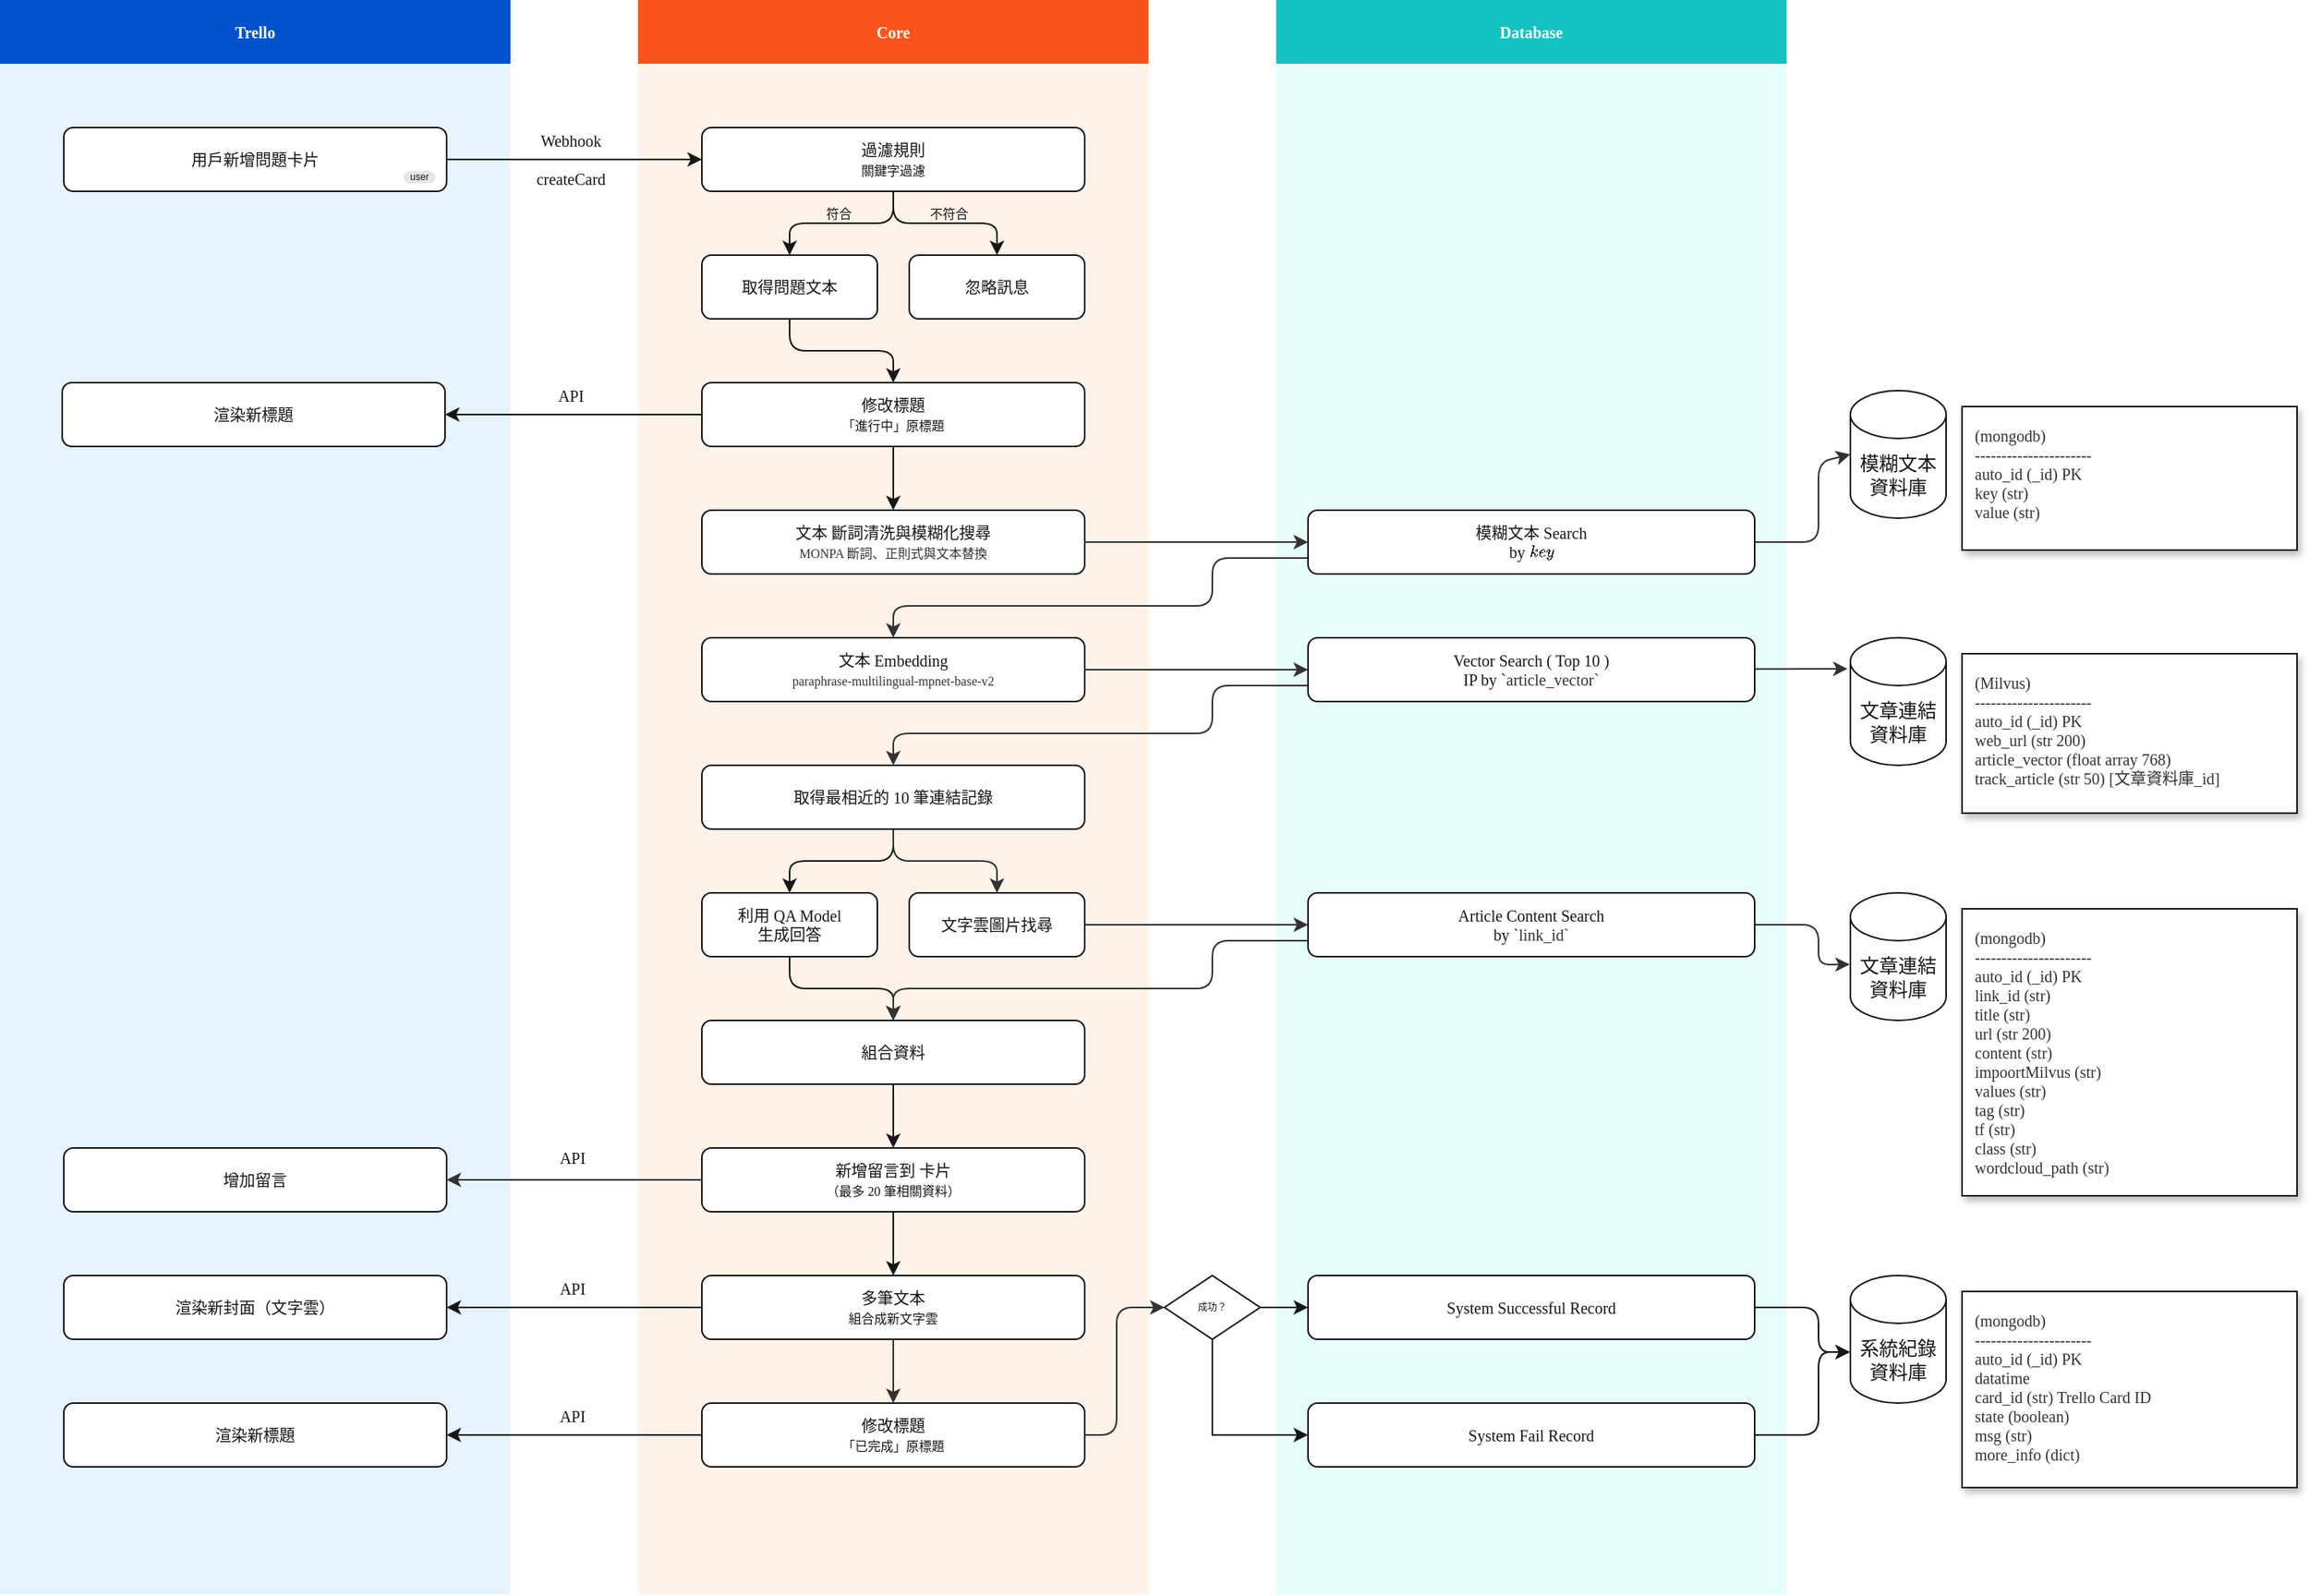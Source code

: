 <mxfile>
    <diagram name="第 1 页" id="9sm9V-_68C3-Qy4svXuR">
        <mxGraphModel dx="294" dy="296" grid="1" gridSize="10" guides="1" tooltips="1" connect="1" arrows="1" fold="1" page="1" pageScale="1" pageWidth="827" pageHeight="1169" background="#ffffff" math="0" shadow="0">
            <root>
                <mxCell id="0"/>
                <mxCell id="1" parent="0"/>
                <mxCell id="V8K_3CjFL63me8gpBaYt-1" value="" style="rounded=0;whiteSpace=wrap;html=1;fillColor=#e6f4ff;strokeColor=none;fontFamily=Verdana;fontSize=10;" parent="1" vertex="1">
                    <mxGeometry x="40" y="80" width="320" height="960" as="geometry"/>
                </mxCell>
                <mxCell id="V8K_3CjFL63me8gpBaYt-7" value="用戶新增問題卡片" style="rounded=1;whiteSpace=wrap;html=1;fontFamily=Verdana;fontSize=10;fillColor=#FFFFFF;strokeColor=#171717;fontColor=#171717;" parent="V8K_3CjFL63me8gpBaYt-1" vertex="1">
                    <mxGeometry x="40" y="40" width="240" height="40" as="geometry"/>
                </mxCell>
                <mxCell id="39" value="user" style="rounded=1;whiteSpace=wrap;html=1;fontSize=6;fontColor=#171717;fillColor=#E6E6E6;arcSize=50;strokeColor=none;verticalAlign=top;spacing=-5;horizontal=1;" vertex="1" parent="V8K_3CjFL63me8gpBaYt-1">
                    <mxGeometry x="253" y="67.5" width="20" height="7.5" as="geometry"/>
                </mxCell>
                <mxCell id="V8K_3CjFL63me8gpBaYt-2" value="Trello" style="rounded=0;whiteSpace=wrap;html=1;strokeColor=none;fillColor=#0052CC;fontStyle=1;fontColor=#ffffff;fontFamily=Verdana;fontSize=10;" parent="1" vertex="1">
                    <mxGeometry x="40" y="40" width="320" height="40" as="geometry"/>
                </mxCell>
                <mxCell id="V8K_3CjFL63me8gpBaYt-3" value="Core" style="rounded=0;whiteSpace=wrap;html=1;strokeColor=none;fillColor=#FA541C;fontStyle=1;fontColor=#FFFFFF;fontFamily=Verdana;fontSize=10;" parent="1" vertex="1">
                    <mxGeometry x="440" y="40" width="320" height="40" as="geometry"/>
                </mxCell>
                <mxCell id="V8K_3CjFL63me8gpBaYt-4" value="" style="rounded=0;whiteSpace=wrap;html=1;fillColor=#fff2e8;strokeColor=none;fontFamily=Verdana;fontSize=10;" parent="1" vertex="1">
                    <mxGeometry x="440" y="80" width="320" height="960" as="geometry"/>
                </mxCell>
                <mxCell id="V8K_3CjFL63me8gpBaYt-5" value="Database" style="rounded=0;whiteSpace=wrap;html=1;fontStyle=1;fontColor=#FFFFFF;fillColor=#13c2c2;strokeColor=none;fontFamily=Verdana;fontSize=10;" parent="1" vertex="1">
                    <mxGeometry x="840" y="40" width="320" height="40" as="geometry"/>
                </mxCell>
                <mxCell id="V8K_3CjFL63me8gpBaYt-6" value="" style="rounded=0;whiteSpace=wrap;html=1;fillColor=#e6fffb;strokeColor=none;fontFamily=Verdana;fontSize=10;" parent="1" vertex="1">
                    <mxGeometry x="840" y="80" width="320" height="960" as="geometry"/>
                </mxCell>
                <mxCell id="V8K_3CjFL63me8gpBaYt-9" value="" style="edgeStyle=orthogonalEdgeStyle;rounded=0;orthogonalLoop=1;jettySize=auto;html=1;fontFamily=Verdana;fontSize=10;strokeColor=#171717;entryX=0;entryY=0.5;entryDx=0;entryDy=0;" parent="1" source="V8K_3CjFL63me8gpBaYt-7" target="48" edge="1">
                    <mxGeometry relative="1" as="geometry"/>
                </mxCell>
                <mxCell id="V8K_3CjFL63me8gpBaYt-11" style="edgeStyle=orthogonalEdgeStyle;rounded=1;orthogonalLoop=1;jettySize=auto;html=1;fontFamily=Verdana;fontSize=10;strokeColor=#171717;entryX=0.5;entryY=0;entryDx=0;entryDy=0;" parent="1" source="V8K_3CjFL63me8gpBaYt-8" target="41" edge="1">
                    <mxGeometry relative="1" as="geometry"/>
                </mxCell>
                <mxCell id="V8K_3CjFL63me8gpBaYt-8" value="取得問題文本" style="whiteSpace=wrap;html=1;rounded=1;fontFamily=Verdana;fontSize=10;fillColor=#FFFFFF;strokeColor=#171717;fontColor=#171717;" parent="1" vertex="1">
                    <mxGeometry x="480" y="200" width="110" height="40" as="geometry"/>
                </mxCell>
                <mxCell id="16" style="edgeStyle=none;rounded=1;html=1;entryX=0;entryY=0.5;entryDx=0;entryDy=0;strokeColor=#333333;" parent="1" source="V8K_3CjFL63me8gpBaYt-10" target="V8K_3CjFL63me8gpBaYt-28" edge="1">
                    <mxGeometry relative="1" as="geometry"/>
                </mxCell>
                <mxCell id="V8K_3CjFL63me8gpBaYt-10" value="文本 Embedding&lt;br style=&quot;font-size: 10px;&quot;&gt;&lt;font color=&quot;#333333&quot; style=&quot;font-size: 8px;&quot;&gt;paraphrase-multilingual-mpnet-base-v2&lt;/font&gt;" style="whiteSpace=wrap;html=1;rounded=1;fontFamily=Verdana;fontSize=10;fillColor=#FFFFFF;strokeColor=#171717;fontColor=#171717;" parent="1" vertex="1">
                    <mxGeometry x="480" y="440" width="240" height="40" as="geometry"/>
                </mxCell>
                <mxCell id="V8K_3CjFL63me8gpBaYt-19" style="edgeStyle=orthogonalEdgeStyle;rounded=1;orthogonalLoop=1;jettySize=auto;html=1;fontFamily=Verdana;fontSize=10;strokeColor=#171717;" parent="1" source="V8K_3CjFL63me8gpBaYt-14" target="V8K_3CjFL63me8gpBaYt-17" edge="1">
                    <mxGeometry relative="1" as="geometry"/>
                </mxCell>
                <mxCell id="11" style="edgeStyle=none;rounded=1;html=1;entryX=0.5;entryY=0;entryDx=0;entryDy=0;strokeColor=#333333;" parent="1" source="V8K_3CjFL63me8gpBaYt-14" target="V8K_3CjFL63me8gpBaYt-18" edge="1">
                    <mxGeometry relative="1" as="geometry">
                        <Array as="points">
                            <mxPoint x="600" y="580"/>
                            <mxPoint x="665" y="580"/>
                        </Array>
                    </mxGeometry>
                </mxCell>
                <mxCell id="12" style="edgeStyle=none;rounded=1;html=1;strokeColor=#333333;entryX=0;entryY=0.5;entryDx=0;entryDy=0;exitX=1;exitY=0.5;exitDx=0;exitDy=0;" parent="1" source="V8K_3CjFL63me8gpBaYt-18" target="3X4MqjeO4IpV3ZYWQY2A-2" edge="1">
                    <mxGeometry relative="1" as="geometry">
                        <Array as="points">
                            <mxPoint x="790" y="620"/>
                        </Array>
                    </mxGeometry>
                </mxCell>
                <mxCell id="V8K_3CjFL63me8gpBaYt-14" value="取得最相近的 10 筆連結記錄" style="whiteSpace=wrap;html=1;rounded=1;fontFamily=Verdana;fontSize=10;fillColor=#FFFFFF;strokeColor=#171717;fontColor=#171717;" parent="1" vertex="1">
                    <mxGeometry x="480" y="520" width="240" height="40" as="geometry"/>
                </mxCell>
                <mxCell id="V8K_3CjFL63me8gpBaYt-24" style="edgeStyle=orthogonalEdgeStyle;rounded=1;orthogonalLoop=1;jettySize=auto;html=1;fontFamily=Verdana;fontSize=10;strokeColor=#171717;" parent="1" source="V8K_3CjFL63me8gpBaYt-17" target="V8K_3CjFL63me8gpBaYt-21" edge="1">
                    <mxGeometry relative="1" as="geometry"/>
                </mxCell>
                <mxCell id="V8K_3CjFL63me8gpBaYt-17" value="利用 QA Model &lt;br style=&quot;font-size: 10px;&quot;&gt;生成回答" style="whiteSpace=wrap;html=1;rounded=1;fontFamily=Verdana;fontSize=10;fillColor=#FFFFFF;strokeColor=#171717;fontColor=#171717;" parent="1" vertex="1">
                    <mxGeometry x="480" y="600" width="110" height="40" as="geometry"/>
                </mxCell>
                <mxCell id="V8K_3CjFL63me8gpBaYt-18" value="文字雲圖片找尋" style="whiteSpace=wrap;html=1;rounded=1;fontFamily=Verdana;fontSize=10;fillColor=#FFFFFF;strokeColor=#171717;fontColor=#171717;" parent="1" vertex="1">
                    <mxGeometry x="610" y="600" width="110" height="40" as="geometry"/>
                </mxCell>
                <mxCell id="V8K_3CjFL63me8gpBaYt-23" style="edgeStyle=orthogonalEdgeStyle;rounded=1;orthogonalLoop=1;jettySize=auto;html=1;entryX=0.5;entryY=0;entryDx=0;entryDy=0;fontFamily=Verdana;fontSize=10;strokeColor=#171717;" parent="1" source="V8K_3CjFL63me8gpBaYt-21" target="V8K_3CjFL63me8gpBaYt-22" edge="1">
                    <mxGeometry relative="1" as="geometry"/>
                </mxCell>
                <mxCell id="V8K_3CjFL63me8gpBaYt-21" value="組合資料" style="whiteSpace=wrap;html=1;rounded=1;fontFamily=Verdana;fontSize=10;fillColor=#FFFFFF;strokeColor=#171717;fontColor=#171717;" parent="1" vertex="1">
                    <mxGeometry x="480" y="680" width="240" height="40" as="geometry"/>
                </mxCell>
                <mxCell id="V8K_3CjFL63me8gpBaYt-27" style="edgeStyle=orthogonalEdgeStyle;rounded=0;orthogonalLoop=1;jettySize=auto;html=1;fontFamily=Verdana;fontSize=10;strokeColor=#171717;" parent="1" source="V8K_3CjFL63me8gpBaYt-22" target="V8K_3CjFL63me8gpBaYt-26" edge="1">
                    <mxGeometry relative="1" as="geometry"/>
                </mxCell>
                <mxCell id="3" style="edgeStyle=none;rounded=1;html=1;entryX=1;entryY=0.5;entryDx=0;entryDy=0;exitX=0;exitY=0.5;exitDx=0;exitDy=0;strokeColor=#333333;" parent="1" source="V8K_3CjFL63me8gpBaYt-22" target="V8K_3CjFL63me8gpBaYt-38" edge="1">
                    <mxGeometry relative="1" as="geometry">
                        <Array as="points">
                            <mxPoint x="400" y="780"/>
                        </Array>
                    </mxGeometry>
                </mxCell>
                <mxCell id="V8K_3CjFL63me8gpBaYt-22" value="新增留言到 卡片&lt;br style=&quot;font-size: 10px;&quot;&gt;&lt;font style=&quot;font-size: 8px;&quot;&gt;（最多 20 筆相關資料）&lt;/font&gt;" style="whiteSpace=wrap;html=1;rounded=1;fontFamily=Verdana;fontSize=10;fillColor=#FFFFFF;strokeColor=#171717;fontColor=#171717;" parent="1" vertex="1">
                    <mxGeometry x="480" y="760" width="240" height="40" as="geometry"/>
                </mxCell>
                <mxCell id="V8K_3CjFL63me8gpBaYt-36" style="edgeStyle=orthogonalEdgeStyle;rounded=1;orthogonalLoop=1;jettySize=auto;html=1;fontFamily=Verdana;fontSize=10;strokeColor=#171717;entryX=1;entryY=0.5;entryDx=0;entryDy=0;" parent="1" source="V8K_3CjFL63me8gpBaYt-26" target="V8K_3CjFL63me8gpBaYt-35" edge="1">
                    <mxGeometry relative="1" as="geometry">
                        <Array as="points">
                            <mxPoint x="320" y="860"/>
                        </Array>
                    </mxGeometry>
                </mxCell>
                <mxCell id="29" style="edgeStyle=none;rounded=1;html=1;entryX=0.5;entryY=0;entryDx=0;entryDy=0;strokeColor=#333333;" edge="1" parent="1" source="V8K_3CjFL63me8gpBaYt-26" target="24">
                    <mxGeometry relative="1" as="geometry"/>
                </mxCell>
                <mxCell id="V8K_3CjFL63me8gpBaYt-26" value="&lt;div&gt;多筆文本&lt;/div&gt;&lt;div&gt;&lt;font style=&quot;font-size: 8px;&quot;&gt;組合成新文字雲&lt;/font&gt;&lt;/div&gt;" style="whiteSpace=wrap;html=1;rounded=1;fontFamily=Verdana;fontSize=10;fillColor=#FFFFFF;strokeColor=#171717;fontColor=#171717;" parent="1" vertex="1">
                    <mxGeometry x="480" y="840" width="240" height="40" as="geometry"/>
                </mxCell>
                <mxCell id="17" style="edgeStyle=none;rounded=1;html=1;exitX=0;exitY=0.75;exitDx=0;exitDy=0;entryX=0.5;entryY=0;entryDx=0;entryDy=0;strokeColor=#333333;" parent="1" source="V8K_3CjFL63me8gpBaYt-28" target="V8K_3CjFL63me8gpBaYt-14" edge="1">
                    <mxGeometry relative="1" as="geometry">
                        <Array as="points">
                            <mxPoint x="800" y="470"/>
                            <mxPoint x="800" y="500"/>
                            <mxPoint x="600" y="500"/>
                        </Array>
                    </mxGeometry>
                </mxCell>
                <mxCell id="21" style="edgeStyle=none;rounded=1;html=1;strokeColor=#333333;entryX=-0.029;entryY=0.243;entryDx=0;entryDy=0;entryPerimeter=0;" parent="1" source="V8K_3CjFL63me8gpBaYt-28" target="13" edge="1">
                    <mxGeometry relative="1" as="geometry">
                        <mxPoint x="1180" y="460" as="targetPoint"/>
                    </mxGeometry>
                </mxCell>
                <mxCell id="V8K_3CjFL63me8gpBaYt-28" value="Vector Search ( Top 10 )&lt;br&gt;IP by `&lt;span style=&quot;color: rgb(51, 51, 51); text-align: left;&quot;&gt;article_vector`&lt;/span&gt;" style="whiteSpace=wrap;html=1;rounded=1;fontFamily=Verdana;fontSize=10;fillColor=#FFFFFF;strokeColor=#171717;fontColor=#171717;" parent="1" vertex="1">
                    <mxGeometry x="860" y="440" width="280" height="40" as="geometry"/>
                </mxCell>
                <mxCell id="V8K_3CjFL63me8gpBaYt-31" value="(mongodb)&lt;br&gt;----------------------&lt;br&gt;auto_id&lt;font&gt; (_id) PK&lt;/font&gt;&lt;br&gt;key&lt;font&gt; (str)&lt;/font&gt;&lt;br&gt;value&lt;font&gt; (str)&lt;/font&gt;&lt;font&gt;&lt;br&gt;&lt;/font&gt;" style="whiteSpace=wrap;html=1;rounded=0;fontFamily=Verdana;fontSize=10;align=left;spacingLeft=8;spacing=0;spacingTop=8;verticalAlign=top;shadow=1;fillColor=#FFFFFF;fontColor=#333333;strokeColor=#171717;" parent="1" vertex="1">
                    <mxGeometry x="1270" y="295" width="210" height="90" as="geometry"/>
                </mxCell>
                <mxCell id="V8K_3CjFL63me8gpBaYt-34" value="Webhook&lt;br&gt;&lt;br&gt;createCard" style="text;html=1;align=center;verticalAlign=middle;whiteSpace=wrap;rounded=0;fontFamily=Verdana;fontSize=10;fontColor=#171717;" parent="1" vertex="1">
                    <mxGeometry x="368" y="125" width="60" height="30" as="geometry"/>
                </mxCell>
                <mxCell id="V8K_3CjFL63me8gpBaYt-35" value="渲染新封面（文字雲）" style="whiteSpace=wrap;html=1;rounded=1;fontFamily=Verdana;fontSize=10;fillColor=#FFFFFF;strokeColor=#171717;fontColor=#171717;" parent="1" vertex="1">
                    <mxGeometry x="80" y="840" width="240" height="40" as="geometry"/>
                </mxCell>
                <mxCell id="V8K_3CjFL63me8gpBaYt-37" value="API&lt;br&gt;&lt;br&gt;&amp;nbsp;" style="text;html=1;strokeColor=none;fillColor=none;align=center;verticalAlign=middle;whiteSpace=wrap;rounded=0;fontFamily=Verdana;fontSize=10;fontColor=#171717;" parent="1" vertex="1">
                    <mxGeometry x="369" y="845" width="60" height="30" as="geometry"/>
                </mxCell>
                <mxCell id="V8K_3CjFL63me8gpBaYt-38" value="增加留言" style="whiteSpace=wrap;html=1;rounded=1;fontFamily=Verdana;fontSize=10;fillColor=#FFFFFF;strokeColor=#171717;fontColor=#171717;" parent="1" vertex="1">
                    <mxGeometry x="80" y="760" width="240" height="40" as="geometry"/>
                </mxCell>
                <mxCell id="V8K_3CjFL63me8gpBaYt-43" value="(mongodb)&lt;br&gt;----------------------&lt;br&gt;auto_id&lt;font&gt; (_id) PK&lt;br&gt;&lt;/font&gt;link_id&amp;nbsp;(str)&lt;br&gt;title&amp;nbsp;(str)&lt;br&gt;url&lt;font&gt; (str 200)&lt;/font&gt;&lt;br&gt;content&amp;nbsp;&lt;font&gt;(str)&lt;/font&gt;&lt;br&gt;impoortMilvus&amp;nbsp;&lt;font&gt;(str)&lt;/font&gt;&lt;br&gt;values&amp;nbsp;&lt;font&gt;(str)&lt;/font&gt;&lt;br&gt;tag&amp;nbsp;&lt;font&gt;(str)&lt;/font&gt;&lt;br&gt;tf&amp;nbsp;&lt;font&gt;(str)&lt;/font&gt;&lt;br&gt;class&amp;nbsp;&lt;font&gt;(str)&lt;/font&gt;&lt;br&gt;wordcloud_path&lt;font style=&quot;border-color: var(--border-color);&quot;&gt;&amp;nbsp;(str)&lt;/font&gt;&lt;font&gt;&lt;br&gt;&lt;/font&gt;" style="whiteSpace=wrap;html=1;rounded=0;fontFamily=Verdana;fontSize=10;spacingLeft=8;align=left;verticalAlign=top;spacingTop=8;spacing=0;glass=0;shadow=1;fillColor=#FFFFFF;fontColor=#333333;strokeColor=#171717;" parent="1" vertex="1">
                    <mxGeometry x="1270" y="610" width="210" height="180" as="geometry"/>
                </mxCell>
                <mxCell id="20" style="edgeStyle=none;rounded=1;html=1;entryX=-0.007;entryY=0.561;entryDx=0;entryDy=0;entryPerimeter=0;strokeColor=#333333;exitX=1;exitY=0.5;exitDx=0;exitDy=0;" parent="1" source="3X4MqjeO4IpV3ZYWQY2A-2" target="FDVRgcC-wKnDVl125Zgy-4" edge="1">
                    <mxGeometry relative="1" as="geometry">
                        <Array as="points">
                            <mxPoint x="1180" y="620"/>
                            <mxPoint x="1180" y="645"/>
                        </Array>
                    </mxGeometry>
                </mxCell>
                <mxCell id="22" style="edgeStyle=none;rounded=1;html=1;entryX=0.5;entryY=0;entryDx=0;entryDy=0;strokeColor=#333333;exitX=0;exitY=0.75;exitDx=0;exitDy=0;" parent="1" source="3X4MqjeO4IpV3ZYWQY2A-2" target="V8K_3CjFL63me8gpBaYt-21" edge="1">
                    <mxGeometry relative="1" as="geometry">
                        <Array as="points">
                            <mxPoint x="800" y="630"/>
                            <mxPoint x="800" y="660"/>
                            <mxPoint x="600" y="660"/>
                        </Array>
                    </mxGeometry>
                </mxCell>
                <mxCell id="3X4MqjeO4IpV3ZYWQY2A-2" value="Article Content Search&lt;br&gt;by `&lt;span style=&quot;color: rgb(51, 51, 51); text-align: left;&quot;&gt;link_id`&lt;/span&gt;" style="whiteSpace=wrap;html=1;rounded=1;fontFamily=Verdana;fontSize=10;fillColor=#FFFFFF;strokeColor=#171717;fontColor=#171717;" parent="1" vertex="1">
                    <mxGeometry x="860" y="600" width="280" height="40" as="geometry"/>
                </mxCell>
                <mxCell id="V8K_3CjFL63me8gpBaYt-40" value="API&lt;br&gt;&lt;br&gt;&amp;nbsp;" style="text;html=1;strokeColor=none;fillColor=none;align=center;verticalAlign=middle;whiteSpace=wrap;rounded=0;fontFamily=Verdana;fontSize=10;rotation=0;fontColor=#171717;" parent="1" vertex="1">
                    <mxGeometry x="364" y="763" width="70" height="30" as="geometry"/>
                </mxCell>
                <mxCell id="FDVRgcC-wKnDVl125Zgy-2" value="&lt;font style=&quot;font-size: 12px;&quot;&gt;模糊文本&lt;/font&gt;&lt;br&gt;資料庫" style="shape=cylinder3;whiteSpace=wrap;html=1;boundedLbl=1;backgroundOutline=1;size=15;fillColor=#FFFFFF;strokeColor=#171717;fontColor=#171717;fontFamily=Helvetica;" parent="1" vertex="1">
                    <mxGeometry x="1200" y="285" width="60" height="80" as="geometry"/>
                </mxCell>
                <mxCell id="FDVRgcC-wKnDVl125Zgy-4" value="文章連結資料庫" style="shape=cylinder3;whiteSpace=wrap;html=1;boundedLbl=1;backgroundOutline=1;size=15;fillColor=#FFFFFF;strokeColor=#171717;fontColor=#171717;" parent="1" vertex="1">
                    <mxGeometry x="1200" y="600" width="60" height="80" as="geometry"/>
                </mxCell>
                <mxCell id="FDVRgcC-wKnDVl125Zgy-9" style="edgeStyle=orthogonalEdgeStyle;rounded=1;orthogonalLoop=1;jettySize=auto;html=1;entryX=-0.005;entryY=0.602;entryDx=0;entryDy=0;entryPerimeter=0;strokeColor=#171717;" parent="1" source="FDVRgcC-wKnDVl125Zgy-5" target="FDVRgcC-wKnDVl125Zgy-6" edge="1">
                    <mxGeometry relative="1" as="geometry">
                        <Array as="points">
                            <mxPoint x="1180" y="860"/>
                            <mxPoint x="1180" y="888"/>
                            <mxPoint x="1200" y="888"/>
                        </Array>
                    </mxGeometry>
                </mxCell>
                <mxCell id="FDVRgcC-wKnDVl125Zgy-5" value="System Successful Record" style="whiteSpace=wrap;html=1;rounded=1;fontFamily=Verdana;fontSize=10;fillColor=#FFFFFF;strokeColor=#171717;fontColor=#171717;" parent="1" vertex="1">
                    <mxGeometry x="860" y="840" width="280" height="40" as="geometry"/>
                </mxCell>
                <mxCell id="FDVRgcC-wKnDVl125Zgy-6" value="系統紀錄資料庫" style="shape=cylinder3;whiteSpace=wrap;html=1;boundedLbl=1;backgroundOutline=1;size=15;fillColor=#FFFFFF;strokeColor=#171717;fontColor=#171717;" parent="1" vertex="1">
                    <mxGeometry x="1200" y="840" width="60" height="80" as="geometry"/>
                </mxCell>
                <mxCell id="FDVRgcC-wKnDVl125Zgy-7" value="(mongodb)&lt;br&gt;----------------------&lt;br&gt;auto_id&lt;font&gt; (_id) PK&lt;/font&gt;&lt;br&gt;datatime&lt;br&gt;card_id&lt;font&gt; (str) Trello Card ID&lt;br&gt;&lt;/font&gt;state&lt;font&gt; (boolean)&lt;/font&gt;&lt;br&gt;msg&lt;font&gt; (str)&lt;br&gt;more_info (dict)&lt;br&gt;&lt;/font&gt;" style="whiteSpace=wrap;html=1;rounded=0;fontFamily=Verdana;fontSize=10;spacingLeft=8;align=left;verticalAlign=top;spacingTop=8;spacing=0;glass=0;shadow=1;fillColor=#FFFFFF;fontColor=#333333;strokeColor=#171717;" parent="1" vertex="1">
                    <mxGeometry x="1270" y="850" width="210" height="123" as="geometry"/>
                </mxCell>
                <mxCell id="FDVRgcC-wKnDVl125Zgy-10" style="edgeStyle=orthogonalEdgeStyle;rounded=1;orthogonalLoop=1;jettySize=auto;html=1;entryX=-0.005;entryY=0.6;entryDx=0;entryDy=0;entryPerimeter=0;strokeColor=#171717;" parent="1" source="FDVRgcC-wKnDVl125Zgy-8" target="FDVRgcC-wKnDVl125Zgy-6" edge="1">
                    <mxGeometry relative="1" as="geometry">
                        <mxPoint x="1190" y="810" as="targetPoint"/>
                        <Array as="points">
                            <mxPoint x="1180" y="940"/>
                            <mxPoint x="1180" y="888"/>
                        </Array>
                    </mxGeometry>
                </mxCell>
                <mxCell id="FDVRgcC-wKnDVl125Zgy-8" value="System Fail Record" style="whiteSpace=wrap;html=1;rounded=1;fontFamily=Verdana;fontSize=10;fillColor=#FFFFFF;strokeColor=#171717;fontColor=#171717;" parent="1" vertex="1">
                    <mxGeometry x="860" y="920" width="280" height="40" as="geometry"/>
                </mxCell>
                <mxCell id="FDVRgcC-wKnDVl125Zgy-17" style="edgeStyle=orthogonalEdgeStyle;rounded=1;orthogonalLoop=1;jettySize=auto;html=1;entryX=0;entryY=0.5;entryDx=0;entryDy=0;strokeColor=#171717;exitX=1;exitY=0.5;exitDx=0;exitDy=0;" parent="1" source="FDVRgcC-wKnDVl125Zgy-16" target="FDVRgcC-wKnDVl125Zgy-5" edge="1">
                    <mxGeometry relative="1" as="geometry">
                        <Array as="points"/>
                    </mxGeometry>
                </mxCell>
                <mxCell id="FDVRgcC-wKnDVl125Zgy-18" style="edgeStyle=orthogonalEdgeStyle;rounded=0;orthogonalLoop=1;jettySize=auto;html=1;entryX=0;entryY=0.5;entryDx=0;entryDy=0;strokeColor=#171717;" parent="1" source="FDVRgcC-wKnDVl125Zgy-16" target="FDVRgcC-wKnDVl125Zgy-8" edge="1">
                    <mxGeometry relative="1" as="geometry">
                        <Array as="points">
                            <mxPoint x="800" y="860"/>
                        </Array>
                    </mxGeometry>
                </mxCell>
                <mxCell id="FDVRgcC-wKnDVl125Zgy-16" value="成功？" style="rhombus;whiteSpace=wrap;html=1;fontSize=6;fillColor=#FFFFFF;strokeColor=#171717;fontColor=#171717;" parent="1" vertex="1">
                    <mxGeometry x="770" y="840" width="60" height="40" as="geometry"/>
                </mxCell>
                <mxCell id="8" style="edgeStyle=none;rounded=1;html=1;strokeColor=#333333;" parent="1" source="2" target="18" edge="1">
                    <mxGeometry relative="1" as="geometry"/>
                </mxCell>
                <mxCell id="2" value="文本 斷詞清洗與模糊化搜尋&lt;br&gt;&lt;font style=&quot;font-size: 8px;&quot; color=&quot;#333333&quot;&gt;MONPA 斷詞、正則式與文本替換&lt;/font&gt;" style="whiteSpace=wrap;html=1;rounded=1;fontFamily=Verdana;fontSize=10;fillColor=#FFFFFF;strokeColor=#171717;fontColor=#171717;" parent="1" vertex="1">
                    <mxGeometry x="480" y="360" width="240" height="40" as="geometry"/>
                </mxCell>
                <mxCell id="13" value="文章連結資料庫" style="shape=cylinder3;whiteSpace=wrap;html=1;boundedLbl=1;backgroundOutline=1;size=15;fillColor=#FFFFFF;strokeColor=#171717;fontColor=#171717;fontFamily=Helvetica;" parent="1" vertex="1">
                    <mxGeometry x="1200" y="440" width="60" height="80" as="geometry"/>
                </mxCell>
                <mxCell id="14" value="(Milvus)&lt;br&gt;----------------------&lt;br&gt;auto_id&lt;font&gt; (_id) PK&lt;/font&gt;&lt;br&gt;web_url&lt;font&gt; (str 200)&lt;/font&gt;&lt;br&gt;article_vector&lt;font&gt; (float array 768)&lt;/font&gt;&lt;br&gt;track_article&lt;font&gt; (str 50) [文章資料庫_id]&lt;br&gt;&lt;/font&gt;" style="whiteSpace=wrap;html=1;rounded=0;fontFamily=Verdana;fontSize=10;align=left;spacingLeft=8;spacing=0;spacingTop=8;verticalAlign=top;shadow=1;fillColor=#FFFFFF;fontColor=#333333;strokeColor=#171717;" parent="1" vertex="1">
                    <mxGeometry x="1270" y="450" width="210" height="100" as="geometry"/>
                </mxCell>
                <mxCell id="19" style="edgeStyle=none;rounded=1;html=1;entryX=0.5;entryY=0;entryDx=0;entryDy=0;strokeColor=#333333;exitX=0;exitY=0.75;exitDx=0;exitDy=0;" parent="1" source="18" target="V8K_3CjFL63me8gpBaYt-10" edge="1">
                    <mxGeometry relative="1" as="geometry">
                        <Array as="points">
                            <mxPoint x="800" y="390"/>
                            <mxPoint x="800" y="420"/>
                            <mxPoint x="600" y="420"/>
                        </Array>
                    </mxGeometry>
                </mxCell>
                <mxCell id="23" style="edgeStyle=none;rounded=1;html=1;entryX=0;entryY=0.5;entryDx=0;entryDy=0;entryPerimeter=0;strokeColor=#333333;fontFamily=Helvetica;fontSize=12;exitX=1;exitY=0.5;exitDx=0;exitDy=0;" parent="1" source="18" target="FDVRgcC-wKnDVl125Zgy-2" edge="1">
                    <mxGeometry relative="1" as="geometry">
                        <Array as="points">
                            <mxPoint x="1180" y="380"/>
                            <mxPoint x="1180" y="330"/>
                        </Array>
                    </mxGeometry>
                </mxCell>
                <mxCell id="18" value="模糊文本 Search&lt;br&gt;by `key`" style="whiteSpace=wrap;html=1;rounded=1;fontFamily=Verdana;fontSize=10;fillColor=#FFFFFF;strokeColor=#171717;fontColor=#171717;" parent="1" vertex="1">
                    <mxGeometry x="860" y="360" width="280" height="40" as="geometry"/>
                </mxCell>
                <mxCell id="31" style="edgeStyle=none;rounded=1;html=1;entryX=0;entryY=0.5;entryDx=0;entryDy=0;strokeColor=#333333;exitX=1;exitY=0.5;exitDx=0;exitDy=0;" edge="1" parent="1" source="24" target="FDVRgcC-wKnDVl125Zgy-16">
                    <mxGeometry relative="1" as="geometry">
                        <Array as="points">
                            <mxPoint x="740" y="940"/>
                            <mxPoint x="740" y="860"/>
                        </Array>
                    </mxGeometry>
                </mxCell>
                <mxCell id="24" value="&lt;div&gt;修改標題&lt;/div&gt;&lt;div&gt;&lt;font style=&quot;font-size: 8px;&quot;&gt;「已完成」原標題&lt;/font&gt;&lt;/div&gt;" style="whiteSpace=wrap;html=1;rounded=1;fontFamily=Verdana;fontSize=10;fillColor=#FFFFFF;strokeColor=#171717;fontColor=#171717;" vertex="1" parent="1">
                    <mxGeometry x="480" y="920" width="240" height="40" as="geometry"/>
                </mxCell>
                <mxCell id="26" value="渲染新標題" style="whiteSpace=wrap;html=1;rounded=1;fontFamily=Verdana;fontSize=10;fillColor=#FFFFFF;strokeColor=#171717;fontColor=#171717;" vertex="1" parent="1">
                    <mxGeometry x="80" y="920" width="240" height="40" as="geometry"/>
                </mxCell>
                <mxCell id="27" style="edgeStyle=orthogonalEdgeStyle;rounded=1;orthogonalLoop=1;jettySize=auto;html=1;fontFamily=Verdana;fontSize=10;strokeColor=#171717;entryX=1;entryY=0.5;entryDx=0;entryDy=0;exitX=0;exitY=0.5;exitDx=0;exitDy=0;" edge="1" parent="1" source="24" target="26">
                    <mxGeometry relative="1" as="geometry">
                        <Array as="points">
                            <mxPoint x="400" y="940"/>
                            <mxPoint x="400" y="940"/>
                        </Array>
                        <mxPoint x="480" y="930.0" as="sourcePoint"/>
                        <mxPoint x="320" y="930" as="targetPoint"/>
                    </mxGeometry>
                </mxCell>
                <mxCell id="28" value="API&lt;br&gt;&lt;br&gt;&amp;nbsp;" style="text;html=1;strokeColor=none;fillColor=none;align=center;verticalAlign=middle;whiteSpace=wrap;rounded=0;fontFamily=Verdana;fontSize=10;fontColor=#171717;" vertex="1" parent="1">
                    <mxGeometry x="369" y="925" width="60" height="30" as="geometry"/>
                </mxCell>
                <mxCell id="51" style="edgeStyle=none;rounded=1;html=1;entryX=0.5;entryY=0;entryDx=0;entryDy=0;strokeColor=#171717;fontSize=8;fontColor=#171717;startArrow=none;startFill=0;endArrow=classic;endFill=1;" edge="1" parent="1" source="41" target="2">
                    <mxGeometry relative="1" as="geometry"/>
                </mxCell>
                <mxCell id="41" value="&lt;div&gt;修改標題&lt;/div&gt;&lt;div&gt;&lt;font style=&quot;font-size: 8px;&quot;&gt;「進行中」原標題&lt;/font&gt;&lt;/div&gt;" style="whiteSpace=wrap;html=1;rounded=1;fontFamily=Verdana;fontSize=10;fillColor=#FFFFFF;strokeColor=#171717;fontColor=#171717;" vertex="1" parent="1">
                    <mxGeometry x="480" y="280" width="240" height="40" as="geometry"/>
                </mxCell>
                <mxCell id="42" value="API&lt;br&gt;&lt;br&gt;&amp;nbsp;" style="text;html=1;strokeColor=none;fillColor=none;align=center;verticalAlign=middle;whiteSpace=wrap;rounded=0;fontFamily=Verdana;fontSize=10;fontColor=#171717;" vertex="1" parent="1">
                    <mxGeometry x="368" y="285" width="60" height="30" as="geometry"/>
                </mxCell>
                <mxCell id="43" style="edgeStyle=orthogonalEdgeStyle;rounded=1;orthogonalLoop=1;jettySize=auto;html=1;fontFamily=Verdana;fontSize=10;strokeColor=#171717;entryX=1;entryY=0.5;entryDx=0;entryDy=0;exitX=0;exitY=0.5;exitDx=0;exitDy=0;" edge="1" source="41" target="44" parent="1">
                    <mxGeometry relative="1" as="geometry">
                        <Array as="points">
                            <mxPoint x="399" y="300"/>
                            <mxPoint x="399" y="300"/>
                        </Array>
                        <mxPoint x="479" y="290.0" as="sourcePoint"/>
                        <mxPoint x="319" y="290" as="targetPoint"/>
                    </mxGeometry>
                </mxCell>
                <mxCell id="44" value="渲染新標題" style="whiteSpace=wrap;html=1;rounded=1;fontFamily=Verdana;fontSize=10;fillColor=#FFFFFF;strokeColor=#171717;fontColor=#171717;" vertex="1" parent="1">
                    <mxGeometry x="79" y="280" width="240" height="40" as="geometry"/>
                </mxCell>
                <mxCell id="50" style="edgeStyle=none;rounded=1;html=1;strokeColor=#171717;fontSize=8;fontColor=#171717;startArrow=none;startFill=0;endArrow=classic;endFill=1;entryX=0.5;entryY=0;entryDx=0;entryDy=0;" edge="1" parent="1" source="48" target="V8K_3CjFL63me8gpBaYt-8">
                    <mxGeometry relative="1" as="geometry">
                        <Array as="points">
                            <mxPoint x="600" y="180"/>
                            <mxPoint x="535" y="180"/>
                        </Array>
                    </mxGeometry>
                </mxCell>
                <mxCell id="53" style="edgeStyle=none;rounded=1;html=1;entryX=0.5;entryY=0;entryDx=0;entryDy=0;strokeColor=#171717;fontSize=8;fontColor=#171717;startArrow=none;startFill=0;endArrow=classic;endFill=1;exitX=0.5;exitY=1;exitDx=0;exitDy=0;" edge="1" parent="1" source="48" target="52">
                    <mxGeometry relative="1" as="geometry">
                        <Array as="points">
                            <mxPoint x="600" y="180"/>
                            <mxPoint x="665" y="180"/>
                        </Array>
                    </mxGeometry>
                </mxCell>
                <mxCell id="48" value="過濾規則&lt;br&gt;&lt;font style=&quot;font-size: 8px;&quot;&gt;關鍵字過濾&lt;/font&gt;" style="whiteSpace=wrap;html=1;rounded=1;fontFamily=Verdana;fontSize=10;fillColor=#FFFFFF;strokeColor=#171717;fontColor=#171717;" vertex="1" parent="1">
                    <mxGeometry x="480" y="120" width="240" height="40" as="geometry"/>
                </mxCell>
                <mxCell id="52" value="忽略訊息" style="whiteSpace=wrap;html=1;rounded=1;fontFamily=Verdana;fontSize=10;fillColor=#FFFFFF;strokeColor=#171717;fontColor=#171717;" vertex="1" parent="1">
                    <mxGeometry x="610" y="200" width="110" height="40" as="geometry"/>
                </mxCell>
                <mxCell id="54" value="符合" style="text;html=1;strokeColor=none;fillColor=none;align=center;verticalAlign=middle;whiteSpace=wrap;rounded=0;fontSize=8;fontColor=#171717;" vertex="1" parent="1">
                    <mxGeometry x="536" y="159" width="60" height="30" as="geometry"/>
                </mxCell>
                <mxCell id="55" value="不符合" style="text;html=1;strokeColor=none;fillColor=none;align=center;verticalAlign=middle;whiteSpace=wrap;rounded=0;fontSize=8;fontColor=#171717;" vertex="1" parent="1">
                    <mxGeometry x="605" y="159" width="60" height="30" as="geometry"/>
                </mxCell>
            </root>
        </mxGraphModel>
    </diagram>
</mxfile>